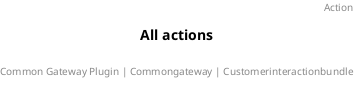 @startuml
title: All actions
footer: Common Gateway Plugin | Commongateway | Customerinteractionbundle 
header: Action

@enduml
